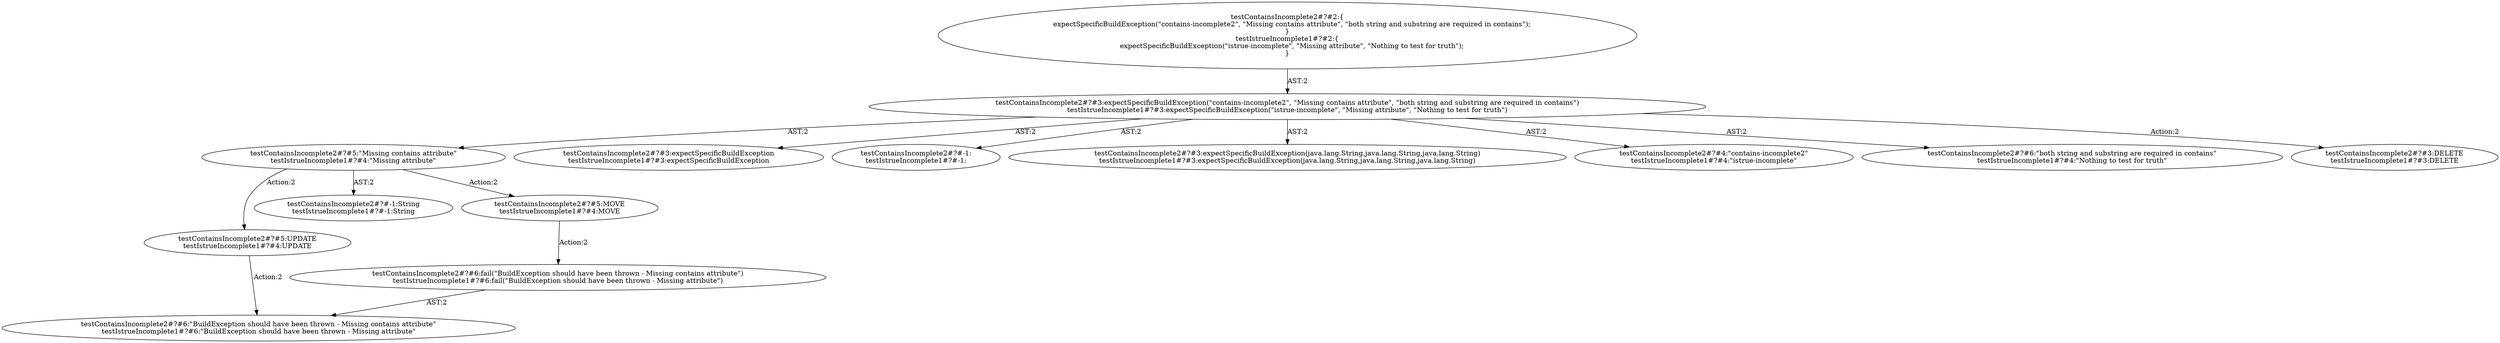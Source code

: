 digraph "Pattern" {
0 [label="testContainsIncomplete2#?#5:UPDATE
testIstrueIncomplete1#?#4:UPDATE" shape=ellipse]
1 [label="testContainsIncomplete2#?#5:\"Missing contains attribute\"
testIstrueIncomplete1#?#4:\"Missing attribute\"" shape=ellipse]
2 [label="testContainsIncomplete2#?#3:expectSpecificBuildException(\"contains-incomplete2\", \"Missing contains attribute\", \"both string and substring are required in contains\")
testIstrueIncomplete1#?#3:expectSpecificBuildException(\"istrue-incomplete\", \"Missing attribute\", \"Nothing to test for truth\")" shape=ellipse]
3 [label="testContainsIncomplete2#?#2:\{
    expectSpecificBuildException(\"contains-incomplete2\", \"Missing contains attribute\", \"both string and substring are required in contains\");
\}
testIstrueIncomplete1#?#2:\{
    expectSpecificBuildException(\"istrue-incomplete\", \"Missing attribute\", \"Nothing to test for truth\");
\}" shape=ellipse]
4 [label="testContainsIncomplete2#?#3:expectSpecificBuildException
testIstrueIncomplete1#?#3:expectSpecificBuildException" shape=ellipse]
5 [label="testContainsIncomplete2#?#-1:
testIstrueIncomplete1#?#-1:" shape=ellipse]
6 [label="testContainsIncomplete2#?#3:expectSpecificBuildException(java.lang.String,java.lang.String,java.lang.String)
testIstrueIncomplete1#?#3:expectSpecificBuildException(java.lang.String,java.lang.String,java.lang.String)" shape=ellipse]
7 [label="testContainsIncomplete2#?#4:\"contains-incomplete2\"
testIstrueIncomplete1#?#4:\"istrue-incomplete\"" shape=ellipse]
8 [label="testContainsIncomplete2#?#6:\"both string and substring are required in contains\"
testIstrueIncomplete1#?#4:\"Nothing to test for truth\"" shape=ellipse]
9 [label="testContainsIncomplete2#?#3:DELETE
testIstrueIncomplete1#?#3:DELETE" shape=ellipse]
10 [label="testContainsIncomplete2#?#-1:String
testIstrueIncomplete1#?#-1:String" shape=ellipse]
11 [label="testContainsIncomplete2#?#5:MOVE
testIstrueIncomplete1#?#4:MOVE" shape=ellipse]
12 [label="testContainsIncomplete2#?#6:fail(\"BuildException should have been thrown - Missing contains attribute\")
testIstrueIncomplete1#?#6:fail(\"BuildException should have been thrown - Missing attribute\")" shape=ellipse]
13 [label="testContainsIncomplete2#?#6:\"BuildException should have been thrown - Missing contains attribute\"
testIstrueIncomplete1#?#6:\"BuildException should have been thrown - Missing attribute\"" shape=ellipse]
0 -> 13 [label="Action:2"];
1 -> 0 [label="Action:2"];
1 -> 10 [label="AST:2"];
1 -> 11 [label="Action:2"];
2 -> 1 [label="AST:2"];
2 -> 4 [label="AST:2"];
2 -> 5 [label="AST:2"];
2 -> 6 [label="AST:2"];
2 -> 7 [label="AST:2"];
2 -> 8 [label="AST:2"];
2 -> 9 [label="Action:2"];
3 -> 2 [label="AST:2"];
11 -> 12 [label="Action:2"];
12 -> 13 [label="AST:2"];
}
